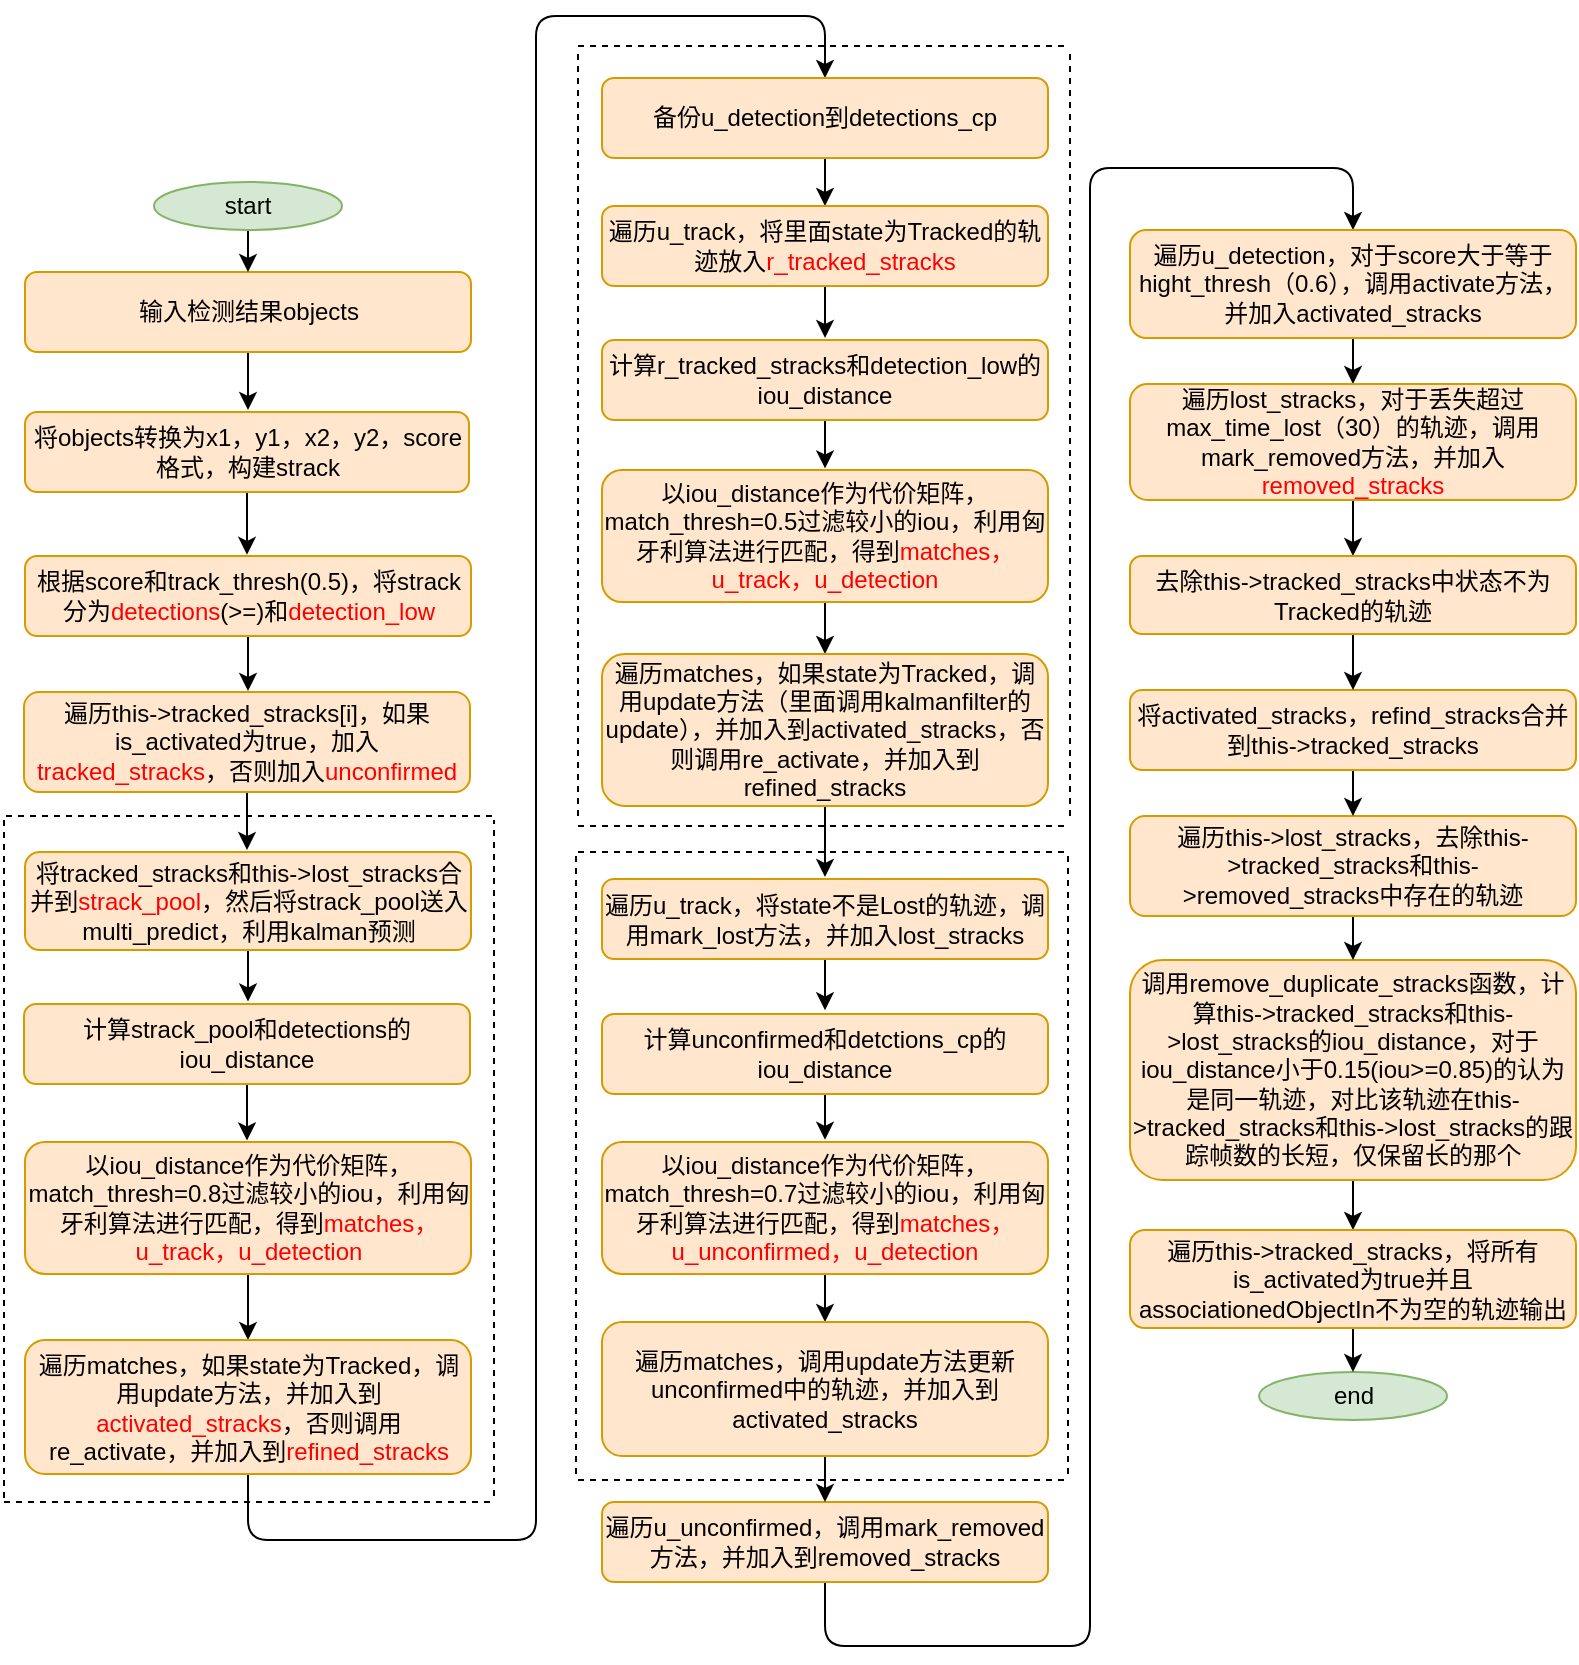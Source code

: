 <mxfile version="13.7.3" type="device"><diagram id="C5RBs43oDa-KdzZeNtuy" name="Page-1"><mxGraphModel dx="677" dy="388" grid="0" gridSize="10" guides="1" tooltips="1" connect="1" arrows="1" fold="1" page="1" pageScale="1" pageWidth="827" pageHeight="1169" background="none" math="0" shadow="0"><root><mxCell id="WIyWlLk6GJQsqaUBKTNV-0"/><mxCell id="WIyWlLk6GJQsqaUBKTNV-1" parent="WIyWlLk6GJQsqaUBKTNV-0"/><mxCell id="Fu30n6U7gEnAb_CtVmV5-54" style="edgeStyle=orthogonalEdgeStyle;curved=1;orthogonalLoop=1;jettySize=auto;html=1;" parent="WIyWlLk6GJQsqaUBKTNV-1" source="WIyWlLk6GJQsqaUBKTNV-3" edge="1"><mxGeometry relative="1" as="geometry"><mxPoint x="134" y="369" as="targetPoint"/></mxGeometry></mxCell><mxCell id="WIyWlLk6GJQsqaUBKTNV-3" value="输入检测结果objects" style="rounded=1;whiteSpace=wrap;html=1;fontSize=12;glass=0;strokeWidth=1;shadow=0;fillColor=#ffe6cc;strokeColor=#d79b00;" parent="WIyWlLk6GJQsqaUBKTNV-1" vertex="1"><mxGeometry x="22.5" y="300" width="223" height="40" as="geometry"/></mxCell><mxCell id="Fu30n6U7gEnAb_CtVmV5-55" style="edgeStyle=orthogonalEdgeStyle;curved=1;orthogonalLoop=1;jettySize=auto;html=1;" parent="WIyWlLk6GJQsqaUBKTNV-1" source="WIyWlLk6GJQsqaUBKTNV-7" edge="1"><mxGeometry relative="1" as="geometry"><mxPoint x="133.5" y="441.381" as="targetPoint"/></mxGeometry></mxCell><mxCell id="WIyWlLk6GJQsqaUBKTNV-7" value="将objects转换为x1，y1，x2，y2，score格式，构建strack" style="rounded=1;whiteSpace=wrap;html=1;fontSize=12;glass=0;strokeWidth=1;shadow=0;fillColor=#ffe6cc;strokeColor=#d79b00;" parent="WIyWlLk6GJQsqaUBKTNV-1" vertex="1"><mxGeometry x="22.5" y="370" width="222" height="40" as="geometry"/></mxCell><mxCell id="Fu30n6U7gEnAb_CtVmV5-58" style="edgeStyle=orthogonalEdgeStyle;curved=1;orthogonalLoop=1;jettySize=auto;html=1;" parent="WIyWlLk6GJQsqaUBKTNV-1" source="WIyWlLk6GJQsqaUBKTNV-11" edge="1"><mxGeometry relative="1" as="geometry"><mxPoint x="133.5" y="589" as="targetPoint"/></mxGeometry></mxCell><mxCell id="WIyWlLk6GJQsqaUBKTNV-11" value="遍历this-&amp;gt;tracked_stracks[i]，如果is_activated为true，加入&lt;font color=&quot;#ff0000&quot;&gt;tracked_stracks&lt;/font&gt;，否则加入&lt;font color=&quot;#ff0000&quot;&gt;unconfirmed&lt;/font&gt;" style="rounded=1;whiteSpace=wrap;html=1;fontSize=12;glass=0;strokeWidth=1;shadow=0;fillColor=#ffe6cc;strokeColor=#d79b00;" parent="WIyWlLk6GJQsqaUBKTNV-1" vertex="1"><mxGeometry x="22" y="510" width="223" height="50" as="geometry"/></mxCell><mxCell id="Fu30n6U7gEnAb_CtVmV5-56" style="edgeStyle=orthogonalEdgeStyle;curved=1;orthogonalLoop=1;jettySize=auto;html=1;" parent="WIyWlLk6GJQsqaUBKTNV-1" source="WIyWlLk6GJQsqaUBKTNV-12" edge="1"><mxGeometry relative="1" as="geometry"><mxPoint x="134" y="509.476" as="targetPoint"/></mxGeometry></mxCell><mxCell id="WIyWlLk6GJQsqaUBKTNV-12" value="根据score和track_thresh(0.5)，将strack分为&lt;font color=&quot;#ff0000&quot;&gt;detections&lt;/font&gt;(&amp;gt;=)和&lt;font color=&quot;#ff0000&quot;&gt;detection_low&lt;/font&gt;" style="rounded=1;whiteSpace=wrap;html=1;fontSize=12;glass=0;strokeWidth=1;shadow=0;fillColor=#ffe6cc;strokeColor=#d79b00;" parent="WIyWlLk6GJQsqaUBKTNV-1" vertex="1"><mxGeometry x="22.5" y="442" width="223" height="40" as="geometry"/></mxCell><mxCell id="Fu30n6U7gEnAb_CtVmV5-63" style="edgeStyle=orthogonalEdgeStyle;curved=1;orthogonalLoop=1;jettySize=auto;html=1;entryX=0.5;entryY=0;entryDx=0;entryDy=0;" parent="WIyWlLk6GJQsqaUBKTNV-1" source="Fu30n6U7gEnAb_CtVmV5-0" target="WIyWlLk6GJQsqaUBKTNV-3" edge="1"><mxGeometry relative="1" as="geometry"/></mxCell><mxCell id="Fu30n6U7gEnAb_CtVmV5-0" value="start" style="ellipse;whiteSpace=wrap;html=1;fillColor=#d5e8d4;strokeColor=#82b366;" parent="WIyWlLk6GJQsqaUBKTNV-1" vertex="1"><mxGeometry x="87" y="255" width="94" height="24" as="geometry"/></mxCell><mxCell id="Fu30n6U7gEnAb_CtVmV5-7" value="end" style="ellipse;whiteSpace=wrap;html=1;fillColor=#d5e8d4;strokeColor=#82b366;" parent="WIyWlLk6GJQsqaUBKTNV-1" vertex="1"><mxGeometry x="639.5" y="850" width="94" height="24" as="geometry"/></mxCell><mxCell id="Fu30n6U7gEnAb_CtVmV5-60" style="edgeStyle=orthogonalEdgeStyle;curved=1;orthogonalLoop=1;jettySize=auto;html=1;" parent="WIyWlLk6GJQsqaUBKTNV-1" source="Fu30n6U7gEnAb_CtVmV5-22" edge="1"><mxGeometry relative="1" as="geometry"><mxPoint x="134" y="664.714" as="targetPoint"/></mxGeometry></mxCell><mxCell id="Fu30n6U7gEnAb_CtVmV5-22" value="将tracked_stracks和this-&amp;gt;lost_stracks合并到&lt;font color=&quot;#ff0000&quot;&gt;strack_pool&lt;/font&gt;，然后将strack_pool送入multi_predict，利用kalman预测" style="rounded=1;whiteSpace=wrap;html=1;fontSize=12;glass=0;strokeWidth=1;shadow=0;fillColor=#ffe6cc;strokeColor=#d79b00;" parent="WIyWlLk6GJQsqaUBKTNV-1" vertex="1"><mxGeometry x="22.5" y="590" width="223" height="49" as="geometry"/></mxCell><mxCell id="Fu30n6U7gEnAb_CtVmV5-61" style="edgeStyle=orthogonalEdgeStyle;curved=1;orthogonalLoop=1;jettySize=auto;html=1;" parent="WIyWlLk6GJQsqaUBKTNV-1" source="Fu30n6U7gEnAb_CtVmV5-23" edge="1"><mxGeometry relative="1" as="geometry"><mxPoint x="133.5" y="734.238" as="targetPoint"/></mxGeometry></mxCell><mxCell id="Fu30n6U7gEnAb_CtVmV5-23" value="计算strack_pool和detections的iou_distance" style="rounded=1;whiteSpace=wrap;html=1;fontSize=12;glass=0;strokeWidth=1;shadow=0;fillColor=#ffe6cc;strokeColor=#d79b00;" parent="WIyWlLk6GJQsqaUBKTNV-1" vertex="1"><mxGeometry x="22" y="666" width="223" height="40" as="geometry"/></mxCell><mxCell id="Fu30n6U7gEnAb_CtVmV5-62" style="edgeStyle=orthogonalEdgeStyle;curved=1;orthogonalLoop=1;jettySize=auto;html=1;entryX=0.5;entryY=0;entryDx=0;entryDy=0;" parent="WIyWlLk6GJQsqaUBKTNV-1" source="Fu30n6U7gEnAb_CtVmV5-26" target="Fu30n6U7gEnAb_CtVmV5-27" edge="1"><mxGeometry relative="1" as="geometry"/></mxCell><mxCell id="Fu30n6U7gEnAb_CtVmV5-26" value="以iou_distance作为代价矩阵，match_thresh=0.8过滤较小的iou，利用匈牙利算法进行匹配，得到&lt;font color=&quot;#ff0000&quot;&gt;matches，u_track，u_detection&lt;/font&gt;" style="rounded=1;whiteSpace=wrap;html=1;fontSize=12;glass=0;strokeWidth=1;shadow=0;fillColor=#ffe6cc;strokeColor=#d79b00;" parent="WIyWlLk6GJQsqaUBKTNV-1" vertex="1"><mxGeometry x="22.5" y="735" width="223" height="66" as="geometry"/></mxCell><mxCell id="Fu30n6U7gEnAb_CtVmV5-65" style="edgeStyle=orthogonalEdgeStyle;rounded=1;orthogonalLoop=1;jettySize=auto;html=1;entryX=0.5;entryY=0;entryDx=0;entryDy=0;" parent="WIyWlLk6GJQsqaUBKTNV-1" source="Fu30n6U7gEnAb_CtVmV5-27" target="Fu30n6U7gEnAb_CtVmV5-28" edge="1"><mxGeometry relative="1" as="geometry"><Array as="points"><mxPoint x="134" y="934"/><mxPoint x="278" y="934"/><mxPoint x="278" y="172"/><mxPoint x="423" y="172"/></Array></mxGeometry></mxCell><mxCell id="Fu30n6U7gEnAb_CtVmV5-27" value="遍历matches，如果state为Tracked，调用update方法，并加入到&lt;font color=&quot;#ff0000&quot;&gt;activated_stracks&lt;/font&gt;，否则调用re_activate，并加入到&lt;font color=&quot;#ff0000&quot;&gt;refined_stracks&lt;/font&gt;" style="rounded=1;whiteSpace=wrap;html=1;fontSize=12;glass=0;strokeWidth=1;shadow=0;fillColor=#ffe6cc;strokeColor=#d79b00;" parent="WIyWlLk6GJQsqaUBKTNV-1" vertex="1"><mxGeometry x="22.5" y="834" width="223" height="67" as="geometry"/></mxCell><mxCell id="qZYFAhBFCbik---IEAry-0" style="edgeStyle=orthogonalEdgeStyle;rounded=0;orthogonalLoop=1;jettySize=auto;html=1;entryX=0.5;entryY=0;entryDx=0;entryDy=0;" parent="WIyWlLk6GJQsqaUBKTNV-1" source="Fu30n6U7gEnAb_CtVmV5-28" target="Fu30n6U7gEnAb_CtVmV5-29" edge="1"><mxGeometry relative="1" as="geometry"/></mxCell><mxCell id="Fu30n6U7gEnAb_CtVmV5-28" value="备份u_detection到detections_cp" style="rounded=1;whiteSpace=wrap;html=1;fontSize=12;glass=0;strokeWidth=1;shadow=0;fillColor=#ffe6cc;strokeColor=#d79b00;" parent="WIyWlLk6GJQsqaUBKTNV-1" vertex="1"><mxGeometry x="311" y="203" width="223" height="40" as="geometry"/></mxCell><mxCell id="qZYFAhBFCbik---IEAry-1" style="edgeStyle=orthogonalEdgeStyle;rounded=0;orthogonalLoop=1;jettySize=auto;html=1;" parent="WIyWlLk6GJQsqaUBKTNV-1" source="Fu30n6U7gEnAb_CtVmV5-29" edge="1"><mxGeometry relative="1" as="geometry"><mxPoint x="422.5" y="332.952" as="targetPoint"/></mxGeometry></mxCell><mxCell id="Fu30n6U7gEnAb_CtVmV5-29" value="遍历u_track，将里面state为Tracked的轨迹放入&lt;font color=&quot;#ff0000&quot;&gt;r_tracked_stracks&lt;/font&gt;" style="rounded=1;whiteSpace=wrap;html=1;fontSize=12;glass=0;strokeWidth=1;shadow=0;fillColor=#ffe6cc;strokeColor=#d79b00;" parent="WIyWlLk6GJQsqaUBKTNV-1" vertex="1"><mxGeometry x="311" y="267" width="223" height="40" as="geometry"/></mxCell><mxCell id="qZYFAhBFCbik---IEAry-2" style="edgeStyle=orthogonalEdgeStyle;rounded=0;orthogonalLoop=1;jettySize=auto;html=1;" parent="WIyWlLk6GJQsqaUBKTNV-1" source="Fu30n6U7gEnAb_CtVmV5-30" edge="1"><mxGeometry relative="1" as="geometry"><mxPoint x="422.5" y="398.19" as="targetPoint"/></mxGeometry></mxCell><mxCell id="Fu30n6U7gEnAb_CtVmV5-30" value="计算r_tracked_stracks和detection_low的iou_distance" style="rounded=1;whiteSpace=wrap;html=1;fontSize=12;glass=0;strokeWidth=1;shadow=0;fillColor=#ffe6cc;strokeColor=#d79b00;" parent="WIyWlLk6GJQsqaUBKTNV-1" vertex="1"><mxGeometry x="311" y="334" width="223" height="40" as="geometry"/></mxCell><mxCell id="qZYFAhBFCbik---IEAry-3" style="edgeStyle=orthogonalEdgeStyle;rounded=0;orthogonalLoop=1;jettySize=auto;html=1;entryX=0.5;entryY=0;entryDx=0;entryDy=0;" parent="WIyWlLk6GJQsqaUBKTNV-1" source="Fu30n6U7gEnAb_CtVmV5-31" target="Fu30n6U7gEnAb_CtVmV5-32" edge="1"><mxGeometry relative="1" as="geometry"/></mxCell><mxCell id="Fu30n6U7gEnAb_CtVmV5-31" value="以iou_distance作为代价矩阵，match_thresh=0.5过滤较小的iou，利用匈牙利算法进行匹配，得到&lt;font color=&quot;#ff0000&quot;&gt;matches，u_track，u_detection&lt;/font&gt;" style="rounded=1;whiteSpace=wrap;html=1;fontSize=12;glass=0;strokeWidth=1;shadow=0;fillColor=#ffe6cc;strokeColor=#d79b00;" parent="WIyWlLk6GJQsqaUBKTNV-1" vertex="1"><mxGeometry x="311" y="399" width="223" height="66" as="geometry"/></mxCell><mxCell id="qZYFAhBFCbik---IEAry-4" style="edgeStyle=orthogonalEdgeStyle;rounded=0;orthogonalLoop=1;jettySize=auto;html=1;" parent="WIyWlLk6GJQsqaUBKTNV-1" source="Fu30n6U7gEnAb_CtVmV5-32" edge="1"><mxGeometry relative="1" as="geometry"><mxPoint x="422.5" y="602.476" as="targetPoint"/></mxGeometry></mxCell><mxCell id="Fu30n6U7gEnAb_CtVmV5-32" value="遍历matches，如果state为Tracked，调用update方法（里面调用kalmanfilter的update），并加入到activated_stracks，否则调用re_activate，并加入到refined_stracks" style="rounded=1;whiteSpace=wrap;html=1;fontSize=12;glass=0;strokeWidth=1;shadow=0;fillColor=#ffe6cc;strokeColor=#d79b00;" parent="WIyWlLk6GJQsqaUBKTNV-1" vertex="1"><mxGeometry x="311" y="491" width="223" height="76" as="geometry"/></mxCell><mxCell id="qZYFAhBFCbik---IEAry-5" style="edgeStyle=orthogonalEdgeStyle;rounded=0;orthogonalLoop=1;jettySize=auto;html=1;" parent="WIyWlLk6GJQsqaUBKTNV-1" source="Fu30n6U7gEnAb_CtVmV5-33" edge="1"><mxGeometry relative="1" as="geometry"><mxPoint x="422.5" y="669.143" as="targetPoint"/></mxGeometry></mxCell><mxCell id="Fu30n6U7gEnAb_CtVmV5-33" value="遍历u_track，将state不是Lost的轨迹，调用mark_lost方法，并加入lost_stracks" style="rounded=1;whiteSpace=wrap;html=1;fontSize=12;glass=0;strokeWidth=1;shadow=0;fillColor=#ffe6cc;strokeColor=#d79b00;" parent="WIyWlLk6GJQsqaUBKTNV-1" vertex="1"><mxGeometry x="311" y="603.5" width="223" height="40" as="geometry"/></mxCell><mxCell id="qZYFAhBFCbik---IEAry-16" style="edgeStyle=orthogonalEdgeStyle;rounded=0;orthogonalLoop=1;jettySize=auto;html=1;entryX=0.5;entryY=0;entryDx=0;entryDy=0;" parent="WIyWlLk6GJQsqaUBKTNV-1" source="Fu30n6U7gEnAb_CtVmV5-34" target="Fu30n6U7gEnAb_CtVmV5-46" edge="1"><mxGeometry relative="1" as="geometry"/></mxCell><mxCell id="Fu30n6U7gEnAb_CtVmV5-34" value="调用remove_duplicate_stracks函数，计算this-&amp;gt;tracked_stracks和this-&amp;gt;lost_stracks的iou_distance，对于iou_distance小于0.15(iou&amp;gt;=0.85)的认为是同一轨迹，对比该轨迹在this-&amp;gt;tracked_stracks和this-&amp;gt;lost_stracks的跟踪帧数的长短，仅保留长的那个" style="rounded=1;whiteSpace=wrap;html=1;fontSize=12;glass=0;strokeWidth=1;shadow=0;fillColor=#ffe6cc;strokeColor=#d79b00;" parent="WIyWlLk6GJQsqaUBKTNV-1" vertex="1"><mxGeometry x="575" y="644" width="223" height="110" as="geometry"/></mxCell><mxCell id="Fu30n6U7gEnAb_CtVmV5-64" style="edgeStyle=orthogonalEdgeStyle;orthogonalLoop=1;jettySize=auto;html=1;entryX=0.5;entryY=0;entryDx=0;entryDy=0;rounded=1;" parent="WIyWlLk6GJQsqaUBKTNV-1" source="Fu30n6U7gEnAb_CtVmV5-40" target="Fu30n6U7gEnAb_CtVmV5-41" edge="1"><mxGeometry relative="1" as="geometry"><Array as="points"><mxPoint x="422" y="987"/><mxPoint x="555" y="987"/><mxPoint x="555" y="248"/><mxPoint x="687" y="248"/></Array></mxGeometry></mxCell><mxCell id="Fu30n6U7gEnAb_CtVmV5-40" value="遍历u_unconfirmed，调用mark_removed方法，并加入到removed_stracks" style="rounded=1;whiteSpace=wrap;html=1;fontSize=12;glass=0;strokeWidth=1;shadow=0;fillColor=#ffe6cc;strokeColor=#d79b00;" parent="WIyWlLk6GJQsqaUBKTNV-1" vertex="1"><mxGeometry x="311" y="915" width="223" height="40" as="geometry"/></mxCell><mxCell id="qZYFAhBFCbik---IEAry-11" style="edgeStyle=orthogonalEdgeStyle;rounded=0;orthogonalLoop=1;jettySize=auto;html=1;entryX=0.5;entryY=0;entryDx=0;entryDy=0;" parent="WIyWlLk6GJQsqaUBKTNV-1" source="Fu30n6U7gEnAb_CtVmV5-41" target="Fu30n6U7gEnAb_CtVmV5-43" edge="1"><mxGeometry relative="1" as="geometry"/></mxCell><mxCell id="Fu30n6U7gEnAb_CtVmV5-41" value="遍历u_detection，对于score大于等于hight_thresh（0.6），调用activate方法，并加入activated_stracks" style="rounded=1;whiteSpace=wrap;html=1;fontSize=12;glass=0;strokeWidth=1;shadow=0;fillColor=#ffe6cc;strokeColor=#d79b00;" parent="WIyWlLk6GJQsqaUBKTNV-1" vertex="1"><mxGeometry x="575" y="279" width="223" height="54" as="geometry"/></mxCell><mxCell id="qZYFAhBFCbik---IEAry-15" style="edgeStyle=orthogonalEdgeStyle;rounded=0;orthogonalLoop=1;jettySize=auto;html=1;entryX=0.5;entryY=0;entryDx=0;entryDy=0;" parent="WIyWlLk6GJQsqaUBKTNV-1" source="Fu30n6U7gEnAb_CtVmV5-42" target="Fu30n6U7gEnAb_CtVmV5-34" edge="1"><mxGeometry relative="1" as="geometry"/></mxCell><mxCell id="Fu30n6U7gEnAb_CtVmV5-42" value="遍历this-&amp;gt;lost_stracks，去除this-&amp;gt;tracked_stracks和this-&amp;gt;removed_stracks中存在的轨迹" style="rounded=1;whiteSpace=wrap;html=1;fontSize=12;glass=0;strokeWidth=1;shadow=0;fillColor=#ffe6cc;strokeColor=#d79b00;" parent="WIyWlLk6GJQsqaUBKTNV-1" vertex="1"><mxGeometry x="575" y="572" width="223" height="50" as="geometry"/></mxCell><mxCell id="5NZW-2DnrN1mZT3nDL4l-1" style="edgeStyle=orthogonalEdgeStyle;rounded=0;orthogonalLoop=1;jettySize=auto;html=1;entryX=0.5;entryY=0;entryDx=0;entryDy=0;" edge="1" parent="WIyWlLk6GJQsqaUBKTNV-1" source="Fu30n6U7gEnAb_CtVmV5-43" target="Fu30n6U7gEnAb_CtVmV5-47"><mxGeometry relative="1" as="geometry"/></mxCell><mxCell id="Fu30n6U7gEnAb_CtVmV5-43" value="遍历lost_stracks，对于丢失超过max_time_lost（30）的轨迹，调用mark_removed方法，并加入&lt;font color=&quot;#ff0000&quot;&gt;removed_stracks&lt;/font&gt;" style="rounded=1;whiteSpace=wrap;html=1;fontSize=12;glass=0;strokeWidth=1;shadow=0;fillColor=#ffe6cc;strokeColor=#d79b00;" parent="WIyWlLk6GJQsqaUBKTNV-1" vertex="1"><mxGeometry x="575" y="356" width="223" height="58" as="geometry"/></mxCell><mxCell id="qZYFAhBFCbik---IEAry-6" style="edgeStyle=orthogonalEdgeStyle;rounded=0;orthogonalLoop=1;jettySize=auto;html=1;" parent="WIyWlLk6GJQsqaUBKTNV-1" source="Fu30n6U7gEnAb_CtVmV5-44" edge="1"><mxGeometry relative="1" as="geometry"><mxPoint x="422.5" y="733.905" as="targetPoint"/></mxGeometry></mxCell><mxCell id="Fu30n6U7gEnAb_CtVmV5-44" value="计算unconfirmed和detctions_cp的iou_distance" style="rounded=1;whiteSpace=wrap;html=1;fontSize=12;glass=0;strokeWidth=1;shadow=0;fillColor=#ffe6cc;strokeColor=#d79b00;" parent="WIyWlLk6GJQsqaUBKTNV-1" vertex="1"><mxGeometry x="311" y="671" width="223" height="40" as="geometry"/></mxCell><mxCell id="qZYFAhBFCbik---IEAry-14" style="edgeStyle=orthogonalEdgeStyle;rounded=0;orthogonalLoop=1;jettySize=auto;html=1;entryX=0.5;entryY=0;entryDx=0;entryDy=0;" parent="WIyWlLk6GJQsqaUBKTNV-1" source="Fu30n6U7gEnAb_CtVmV5-45" target="Fu30n6U7gEnAb_CtVmV5-42" edge="1"><mxGeometry relative="1" as="geometry"/></mxCell><mxCell id="Fu30n6U7gEnAb_CtVmV5-45" value="将activated_stracks，refind_stracks合并到this-&amp;gt;tracked_stracks" style="rounded=1;whiteSpace=wrap;html=1;fontSize=12;glass=0;strokeWidth=1;shadow=0;fillColor=#ffe6cc;strokeColor=#d79b00;" parent="WIyWlLk6GJQsqaUBKTNV-1" vertex="1"><mxGeometry x="575" y="509" width="223" height="40" as="geometry"/></mxCell><mxCell id="qZYFAhBFCbik---IEAry-17" style="edgeStyle=orthogonalEdgeStyle;rounded=0;orthogonalLoop=1;jettySize=auto;html=1;entryX=0.5;entryY=0;entryDx=0;entryDy=0;" parent="WIyWlLk6GJQsqaUBKTNV-1" source="Fu30n6U7gEnAb_CtVmV5-46" target="Fu30n6U7gEnAb_CtVmV5-7" edge="1"><mxGeometry relative="1" as="geometry"/></mxCell><mxCell id="Fu30n6U7gEnAb_CtVmV5-46" value="遍历this-&amp;gt;tracked_stracks，将所有is_activated为true并且associationedObjectIn不为空&lt;span&gt;的轨迹输出&lt;/span&gt;" style="rounded=1;whiteSpace=wrap;html=1;fontSize=12;glass=0;strokeWidth=1;shadow=0;fillColor=#ffe6cc;strokeColor=#d79b00;" parent="WIyWlLk6GJQsqaUBKTNV-1" vertex="1"><mxGeometry x="575" y="779" width="223" height="49" as="geometry"/></mxCell><mxCell id="qZYFAhBFCbik---IEAry-13" style="edgeStyle=orthogonalEdgeStyle;rounded=0;orthogonalLoop=1;jettySize=auto;html=1;entryX=0.5;entryY=0;entryDx=0;entryDy=0;" parent="WIyWlLk6GJQsqaUBKTNV-1" source="Fu30n6U7gEnAb_CtVmV5-47" target="Fu30n6U7gEnAb_CtVmV5-45" edge="1"><mxGeometry relative="1" as="geometry"/></mxCell><mxCell id="Fu30n6U7gEnAb_CtVmV5-47" value="去除this-&amp;gt;tracked_stracks中状态不为Tracked的轨迹" style="rounded=1;whiteSpace=wrap;html=1;fontSize=12;glass=0;strokeWidth=1;shadow=0;fillColor=#ffe6cc;strokeColor=#d79b00;" parent="WIyWlLk6GJQsqaUBKTNV-1" vertex="1"><mxGeometry x="575" y="442" width="223" height="39" as="geometry"/></mxCell><mxCell id="qZYFAhBFCbik---IEAry-7" style="edgeStyle=orthogonalEdgeStyle;rounded=0;orthogonalLoop=1;jettySize=auto;html=1;entryX=0.5;entryY=0;entryDx=0;entryDy=0;" parent="WIyWlLk6GJQsqaUBKTNV-1" source="Fu30n6U7gEnAb_CtVmV5-51" target="Fu30n6U7gEnAb_CtVmV5-52" edge="1"><mxGeometry relative="1" as="geometry"/></mxCell><mxCell id="Fu30n6U7gEnAb_CtVmV5-51" value="以iou_distance作为代价矩阵，match_thresh=0.7过滤较小的iou，利用匈牙利算法进行匹配，得到&lt;font color=&quot;#ff0000&quot;&gt;matches，u_unconfirmed，u_detection&lt;/font&gt;" style="rounded=1;whiteSpace=wrap;html=1;fontSize=12;glass=0;strokeWidth=1;shadow=0;fillColor=#ffe6cc;strokeColor=#d79b00;" parent="WIyWlLk6GJQsqaUBKTNV-1" vertex="1"><mxGeometry x="311" y="735" width="223" height="66" as="geometry"/></mxCell><mxCell id="qZYFAhBFCbik---IEAry-10" style="edgeStyle=orthogonalEdgeStyle;rounded=0;orthogonalLoop=1;jettySize=auto;html=1;entryX=0.5;entryY=0;entryDx=0;entryDy=0;" parent="WIyWlLk6GJQsqaUBKTNV-1" source="Fu30n6U7gEnAb_CtVmV5-52" target="Fu30n6U7gEnAb_CtVmV5-40" edge="1"><mxGeometry relative="1" as="geometry"/></mxCell><mxCell id="Fu30n6U7gEnAb_CtVmV5-52" value="遍历matches，调用update方法更新unconfirmed中的轨迹，并加入到activated_stracks" style="rounded=1;whiteSpace=wrap;html=1;fontSize=12;glass=0;strokeWidth=1;shadow=0;fillColor=#ffe6cc;strokeColor=#d79b00;" parent="WIyWlLk6GJQsqaUBKTNV-1" vertex="1"><mxGeometry x="311" y="825" width="223" height="67" as="geometry"/></mxCell><mxCell id="Fu30n6U7gEnAb_CtVmV5-68" value="" style="endArrow=none;dashed=1;html=1;" parent="WIyWlLk6GJQsqaUBKTNV-1" edge="1"><mxGeometry width="50" height="50" relative="1" as="geometry"><mxPoint x="12" y="913" as="sourcePoint"/><mxPoint x="12" y="573" as="targetPoint"/></mxGeometry></mxCell><mxCell id="Fu30n6U7gEnAb_CtVmV5-69" value="" style="endArrow=none;dashed=1;html=1;" parent="WIyWlLk6GJQsqaUBKTNV-1" edge="1"><mxGeometry width="50" height="50" relative="1" as="geometry"><mxPoint x="257" y="912" as="sourcePoint"/><mxPoint x="257" y="574" as="targetPoint"/></mxGeometry></mxCell><mxCell id="Fu30n6U7gEnAb_CtVmV5-70" value="" style="endArrow=none;dashed=1;html=1;" parent="WIyWlLk6GJQsqaUBKTNV-1" edge="1"><mxGeometry width="50" height="50" relative="1" as="geometry"><mxPoint x="255" y="915" as="sourcePoint"/><mxPoint x="11" y="915" as="targetPoint"/></mxGeometry></mxCell><mxCell id="Fu30n6U7gEnAb_CtVmV5-71" value="" style="endArrow=none;dashed=1;html=1;" parent="WIyWlLk6GJQsqaUBKTNV-1" edge="1"><mxGeometry width="50" height="50" relative="1" as="geometry"><mxPoint x="256" y="572" as="sourcePoint"/><mxPoint x="12" y="572" as="targetPoint"/></mxGeometry></mxCell><mxCell id="Fu30n6U7gEnAb_CtVmV5-73" value="" style="endArrow=none;dashed=1;html=1;" parent="WIyWlLk6GJQsqaUBKTNV-1" edge="1"><mxGeometry width="50" height="50" relative="1" as="geometry"><mxPoint x="298" y="901" as="sourcePoint"/><mxPoint x="298" y="591" as="targetPoint"/></mxGeometry></mxCell><mxCell id="Fu30n6U7gEnAb_CtVmV5-75" value="" style="endArrow=none;dashed=1;html=1;" parent="WIyWlLk6GJQsqaUBKTNV-1" edge="1"><mxGeometry width="50" height="50" relative="1" as="geometry"><mxPoint x="544" y="901" as="sourcePoint"/><mxPoint x="544" y="591" as="targetPoint"/></mxGeometry></mxCell><mxCell id="Fu30n6U7gEnAb_CtVmV5-77" value="" style="endArrow=none;dashed=1;html=1;" parent="WIyWlLk6GJQsqaUBKTNV-1" edge="1"><mxGeometry width="50" height="50" relative="1" as="geometry"><mxPoint x="542" y="904" as="sourcePoint"/><mxPoint x="298" y="904" as="targetPoint"/></mxGeometry></mxCell><mxCell id="Fu30n6U7gEnAb_CtVmV5-78" value="" style="endArrow=none;dashed=1;html=1;" parent="WIyWlLk6GJQsqaUBKTNV-1" edge="1"><mxGeometry width="50" height="50" relative="1" as="geometry"><mxPoint x="542" y="590" as="sourcePoint"/><mxPoint x="298" y="590" as="targetPoint"/></mxGeometry></mxCell><mxCell id="Fu30n6U7gEnAb_CtVmV5-79" value="" style="endArrow=none;dashed=1;html=1;" parent="WIyWlLk6GJQsqaUBKTNV-1" edge="1"><mxGeometry width="50" height="50" relative="1" as="geometry"><mxPoint x="542.0" y="577" as="sourcePoint"/><mxPoint x="298" y="577" as="targetPoint"/></mxGeometry></mxCell><mxCell id="Fu30n6U7gEnAb_CtVmV5-80" value="" style="endArrow=none;dashed=1;html=1;" parent="WIyWlLk6GJQsqaUBKTNV-1" edge="1"><mxGeometry width="50" height="50" relative="1" as="geometry"><mxPoint x="542" y="187" as="sourcePoint"/><mxPoint x="298" y="187" as="targetPoint"/></mxGeometry></mxCell><mxCell id="Fu30n6U7gEnAb_CtVmV5-81" value="" style="endArrow=none;dashed=1;html=1;" parent="WIyWlLk6GJQsqaUBKTNV-1" edge="1"><mxGeometry width="50" height="50" relative="1" as="geometry"><mxPoint x="299" y="572" as="sourcePoint"/><mxPoint x="299" y="191" as="targetPoint"/></mxGeometry></mxCell><mxCell id="Fu30n6U7gEnAb_CtVmV5-82" value="" style="endArrow=none;dashed=1;html=1;" parent="WIyWlLk6GJQsqaUBKTNV-1" edge="1"><mxGeometry width="50" height="50" relative="1" as="geometry"><mxPoint x="545" y="572" as="sourcePoint"/><mxPoint x="545" y="191" as="targetPoint"/></mxGeometry></mxCell></root></mxGraphModel></diagram></mxfile>
